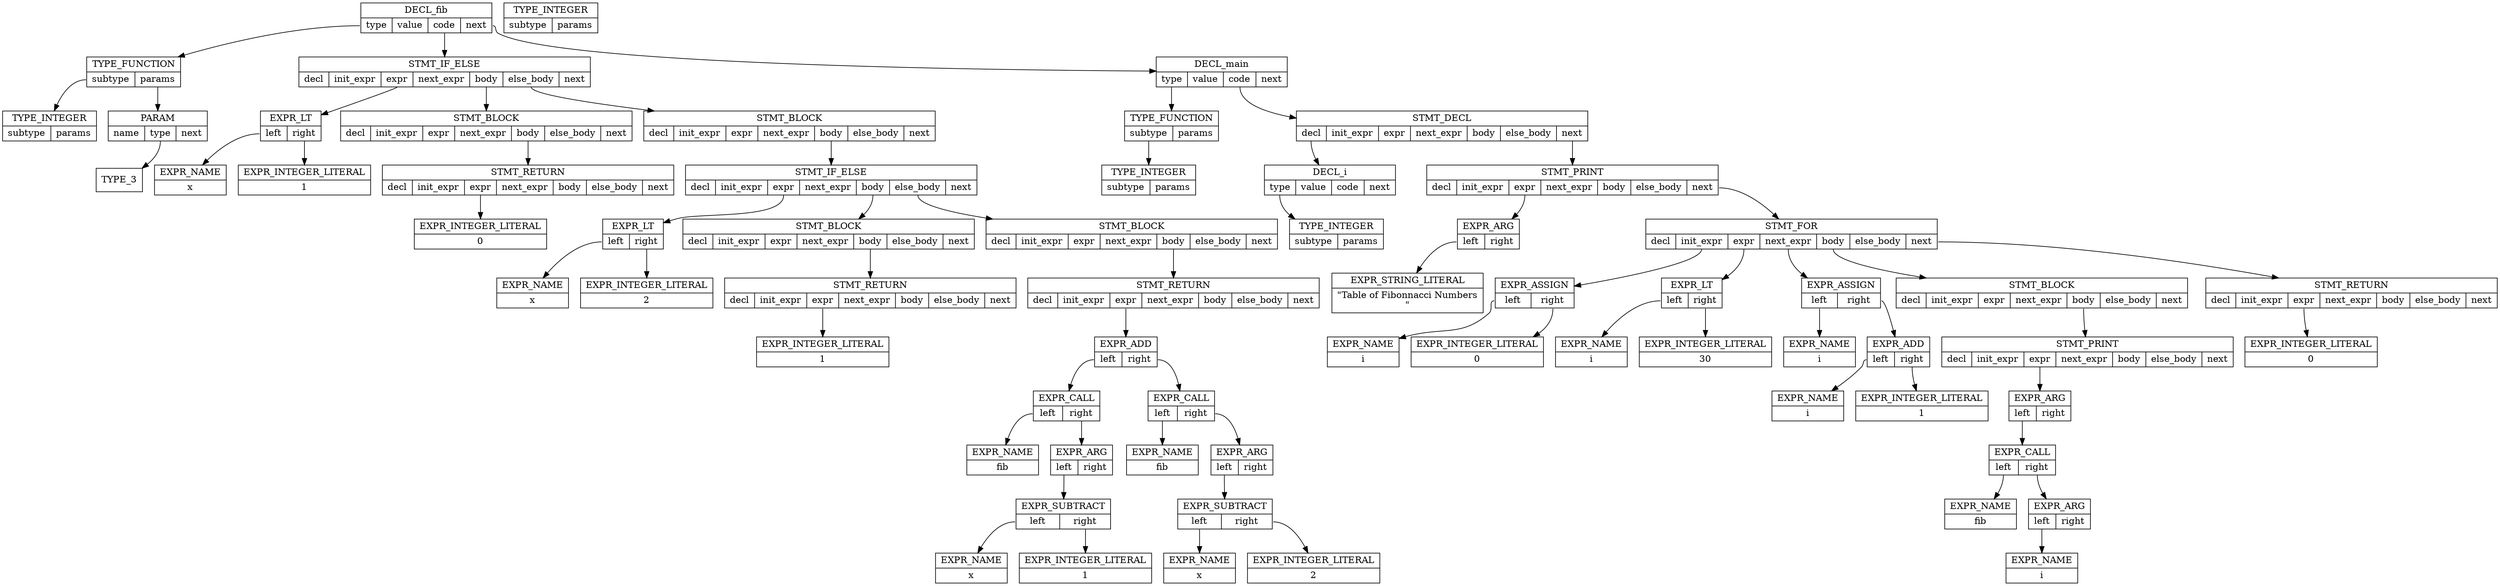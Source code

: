 digraph AST {

node [shape=record]

DECL_0 [label="{DECL_fib | { <type> type | <value> value | <code> code | <next> next }}"];

TYPE_1 [label="{TYPE_FUNCTION| { <subtype> subtype | <params> params}}"];

SUBTYPE_1 [label="{TYPE_INTEGER | { <subtype> subtype | <params> params }}"];

TYPE_1:subtype -> SUBTYPE_1;

PARAM_2 [label="{PARAM | { <name> name | <type> type | <next> next }}"];

SUBTYPE_3 [label="{TYPE_INTEGER | { <subtype> subtype | <params> params }}"];

PARAM_2:type -> TYPE_3;

TYPE_1:params -> PARAM_2;

DECL_0:type -> TYPE_1;

STMT_4 [label="{STMT_IF_ELSE | { <decl> decl | <init_expr> init_expr | <expr> expr | <next_expr> next_expr | <body> body | <else_body> else_body | <next> next }}"];

EXPR_5 [label="{EXPR_LT | { <left> left | <right> right }}"];

EXPR_6 [label="{EXPR_NAME | { x }}"];

EXPR_5:left -> EXPR_6;

EXPR_7 [label="{EXPR_INTEGER_LITERAL | { 1 }}"];

EXPR_5:right -> EXPR_7;

STMT_4:expr -> EXPR_5;

STMT_8 [label="{STMT_BLOCK | { <decl> decl | <init_expr> init_expr | <expr> expr | <next_expr> next_expr | <body> body | <else_body> else_body | <next> next }}"];

STMT_9 [label="{STMT_RETURN | { <decl> decl | <init_expr> init_expr | <expr> expr | <next_expr> next_expr | <body> body | <else_body> else_body | <next> next }}"];

EXPR_10 [label="{EXPR_INTEGER_LITERAL | { 0 }}"];

STMT_9:expr -> EXPR_10;

STMT_8:body -> STMT_9;

STMT_4:body -> STMT_8;

STMT_11 [label="{STMT_BLOCK | { <decl> decl | <init_expr> init_expr | <expr> expr | <next_expr> next_expr | <body> body | <else_body> else_body | <next> next }}"];

STMT_12 [label="{STMT_IF_ELSE | { <decl> decl | <init_expr> init_expr | <expr> expr | <next_expr> next_expr | <body> body | <else_body> else_body | <next> next }}"];

EXPR_13 [label="{EXPR_LT | { <left> left | <right> right }}"];

EXPR_14 [label="{EXPR_NAME | { x }}"];

EXPR_13:left -> EXPR_14;

EXPR_15 [label="{EXPR_INTEGER_LITERAL | { 2 }}"];

EXPR_13:right -> EXPR_15;

STMT_12:expr -> EXPR_13;

STMT_16 [label="{STMT_BLOCK | { <decl> decl | <init_expr> init_expr | <expr> expr | <next_expr> next_expr | <body> body | <else_body> else_body | <next> next }}"];

STMT_17 [label="{STMT_RETURN | { <decl> decl | <init_expr> init_expr | <expr> expr | <next_expr> next_expr | <body> body | <else_body> else_body | <next> next }}"];

EXPR_18 [label="{EXPR_INTEGER_LITERAL | { 1 }}"];

STMT_17:expr -> EXPR_18;

STMT_16:body -> STMT_17;

STMT_12:body -> STMT_16;

STMT_19 [label="{STMT_BLOCK | { <decl> decl | <init_expr> init_expr | <expr> expr | <next_expr> next_expr | <body> body | <else_body> else_body | <next> next }}"];

STMT_20 [label="{STMT_RETURN | { <decl> decl | <init_expr> init_expr | <expr> expr | <next_expr> next_expr | <body> body | <else_body> else_body | <next> next }}"];

EXPR_21 [label="{EXPR_ADD | { <left> left | <right> right }}"];

EXPR_22 [label="{EXPR_CALL | { <left> left | <right> right }}"];

EXPR_23 [label="{EXPR_NAME | { fib }}"];

EXPR_22:left -> EXPR_23;

EXPR_24 [label="{EXPR_ARG | { <left> left | <right> right }}"];

EXPR_25 [label="{EXPR_SUBTRACT | { <left> left | <right> right }}"];

EXPR_26 [label="{EXPR_NAME | { x }}"];

EXPR_25:left -> EXPR_26;

EXPR_27 [label="{EXPR_INTEGER_LITERAL | { 1 }}"];

EXPR_25:right -> EXPR_27;

EXPR_24:left -> EXPR_25;

EXPR_22:right -> EXPR_24;

EXPR_21:left -> EXPR_22;

EXPR_28 [label="{EXPR_CALL | { <left> left | <right> right }}"];

EXPR_29 [label="{EXPR_NAME | { fib }}"];

EXPR_28:left -> EXPR_29;

EXPR_30 [label="{EXPR_ARG | { <left> left | <right> right }}"];

EXPR_31 [label="{EXPR_SUBTRACT | { <left> left | <right> right }}"];

EXPR_32 [label="{EXPR_NAME | { x }}"];

EXPR_31:left -> EXPR_32;

EXPR_33 [label="{EXPR_INTEGER_LITERAL | { 2 }}"];

EXPR_31:right -> EXPR_33;

EXPR_30:left -> EXPR_31;

EXPR_28:right -> EXPR_30;

EXPR_21:right -> EXPR_28;

STMT_20:expr -> EXPR_21;

STMT_19:body -> STMT_20;

STMT_12:else_body -> STMT_19;

STMT_11:body -> STMT_12;

STMT_4:else_body -> STMT_11;

DECL_0:code -> STMT_4;

DECL_0:next -> DECL_34;

DECL_34 [label="{DECL_main | { <type> type | <value> value | <code> code | <next> next }}"];

TYPE_35 [label="{TYPE_FUNCTION| { <subtype> subtype | <params> params}}"];

SUBTYPE_35 [label="{TYPE_INTEGER | { <subtype> subtype | <params> params }}"];

TYPE_35:subtype -> SUBTYPE_35;

DECL_34:type -> TYPE_35;

STMT_36 [label="{STMT_DECL | { <decl> decl | <init_expr> init_expr | <expr> expr | <next_expr> next_expr | <body> body | <else_body> else_body | <next> next }}"];

DECL_37 [label="{DECL_i | { <type> type | <value> value | <code> code | <next> next }}"];

TYPE_38 [label="{TYPE_INTEGER| { <subtype> subtype | <params> params}}"];

DECL_37:type -> TYPE_38;

STMT_36:decl -> DECL_37;

STMT_38 [label="{STMT_PRINT | { <decl> decl | <init_expr> init_expr | <expr> expr | <next_expr> next_expr | <body> body | <else_body> else_body | <next> next }}"];

EXPR_39 [label="{EXPR_ARG | { <left> left | <right> right }}"];

EXPR_40 [label="{EXPR_STRING_LITERAL | { \"Table of Fibonnacci Numbers\n\" }}"];

EXPR_39:left -> EXPR_40;

STMT_38:expr -> EXPR_39;

STMT_41 [label="{STMT_FOR | { <decl> decl | <init_expr> init_expr | <expr> expr | <next_expr> next_expr | <body> body | <else_body> else_body | <next> next }}"];

EXPR_42 [label="{EXPR_ASSIGN | { <left> left | <right> right }}"];

EXPR_43 [label="{EXPR_NAME | { i }}"];

EXPR_42:left -> EXPR_43;

EXPR_44 [label="{EXPR_INTEGER_LITERAL | { 0 }}"];

EXPR_42:right -> EXPR_44;

STMT_41:init_expr -> EXPR_42;

EXPR_45 [label="{EXPR_LT | { <left> left | <right> right }}"];

EXPR_46 [label="{EXPR_NAME | { i }}"];

EXPR_45:left -> EXPR_46;

EXPR_47 [label="{EXPR_INTEGER_LITERAL | { 30 }}"];

EXPR_45:right -> EXPR_47;

STMT_41:expr -> EXPR_45;

EXPR_48 [label="{EXPR_ASSIGN | { <left> left | <right> right }}"];

EXPR_49 [label="{EXPR_NAME | { i }}"];

EXPR_48:left -> EXPR_49;

EXPR_50 [label="{EXPR_ADD | { <left> left | <right> right }}"];

EXPR_51 [label="{EXPR_NAME | { i }}"];

EXPR_50:left -> EXPR_51;

EXPR_52 [label="{EXPR_INTEGER_LITERAL | { 1 }}"];

EXPR_50:right -> EXPR_52;

EXPR_48:right -> EXPR_50;

STMT_41:next_expr -> EXPR_48;

STMT_53 [label="{STMT_BLOCK | { <decl> decl | <init_expr> init_expr | <expr> expr | <next_expr> next_expr | <body> body | <else_body> else_body | <next> next }}"];

STMT_54 [label="{STMT_PRINT | { <decl> decl | <init_expr> init_expr | <expr> expr | <next_expr> next_expr | <body> body | <else_body> else_body | <next> next }}"];

EXPR_55 [label="{EXPR_ARG | { <left> left | <right> right }}"];

EXPR_56 [label="{EXPR_CALL | { <left> left | <right> right }}"];

EXPR_57 [label="{EXPR_NAME | { fib }}"];

EXPR_56:left -> EXPR_57;

EXPR_58 [label="{EXPR_ARG | { <left> left | <right> right }}"];

EXPR_59 [label="{EXPR_NAME | { i }}"];

EXPR_58:left -> EXPR_59;

EXPR_56:right -> EXPR_58;

EXPR_55:left -> EXPR_56;

STMT_54:expr -> EXPR_55;

STMT_53:body -> STMT_54;

STMT_41:body -> STMT_53;

STMT_60 [label="{STMT_RETURN | { <decl> decl | <init_expr> init_expr | <expr> expr | <next_expr> next_expr | <body> body | <else_body> else_body | <next> next }}"];

EXPR_61 [label="{EXPR_INTEGER_LITERAL | { 0 }}"];

STMT_60:expr -> EXPR_61;

STMT_41:next -> STMT_60;

STMT_38:next -> STMT_41;

STMT_36:next -> STMT_38;

DECL_34:code -> STMT_36;

}

